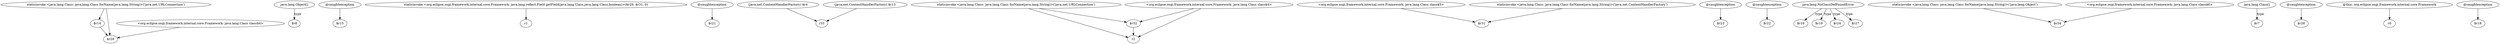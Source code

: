digraph g {
0[label="staticinvoke <java.lang.Class: java.lang.Class forName(java.lang.String)>('java.net.URLConnection')"]
1[label="$r14"]
0->1[label=""]
2[label="java.lang.Object[]"]
3[label="$r8"]
2->3[label="type"]
4[label="@caughtexception"]
5[label="$r15"]
4->5[label=""]
6[label="staticinvoke <org.eclipse.osgi.framework.internal.core.Framework: java.lang.reflect.Field getField(java.lang.Class,java.lang.Class,boolean)>($r29, $r31, 0)"]
7[label="r1"]
6->7[label=""]
8[label="@caughtexception"]
9[label="$r21"]
8->9[label=""]
10[label="(java.net.ContentHandlerFactory) $r4"]
11[label="r33"]
10->11[label=""]
12[label="$r32"]
13[label="r2"]
12->13[label=""]
14[label="<org.eclipse.osgi.framework.internal.core.Framework: java.lang.Class class$5>"]
15[label="$r31"]
14->15[label=""]
16[label="@caughtexception"]
17[label="$r23"]
16->17[label=""]
18[label="@caughtexception"]
19[label="$r22"]
18->19[label=""]
20[label="java.lang.NoClassDefFoundError"]
21[label="$r16"]
20->21[label="type"]
22[label="staticinvoke <java.lang.Class: java.lang.Class forName(java.lang.String)>('java.lang.Object')"]
23[label="$r34"]
22->23[label=""]
24[label="(java.net.ContentHandlerFactory) $r13"]
24->11[label=""]
25[label="java.lang.Class[]"]
26[label="$r7"]
25->26[label="type"]
27[label="staticinvoke <java.lang.Class: java.lang.Class forName(java.lang.String)>('java.net.ContentHandlerFactory')"]
27->15[label=""]
28[label="@caughtexception"]
29[label="$r26"]
28->29[label=""]
30[label="$r19"]
20->30[label="type"]
31[label="$r29"]
1->31[label=""]
32[label="staticinvoke <java.lang.Class: java.lang.Class forName(java.lang.String)>('java.net.URLConnection')"]
32->13[label=""]
33[label="<org.eclipse.osgi.framework.internal.core.Framework: java.lang.Class class$4>"]
33->31[label=""]
34[label="@this: org.eclipse.osgi.framework.internal.core.Framework"]
35[label="r0"]
34->35[label=""]
36[label="$r24"]
20->36[label="type"]
37[label="@caughtexception"]
38[label="$r18"]
37->38[label=""]
0->31[label=""]
39[label="<org.eclipse.osgi.framework.internal.core.Framework: java.lang.Class class$4>"]
39->12[label=""]
40[label="<org.eclipse.osgi.framework.internal.core.Framework: java.lang.Class class$6>"]
40->23[label=""]
39->13[label=""]
41[label="$r27"]
20->41[label="type"]
32->12[label=""]
}